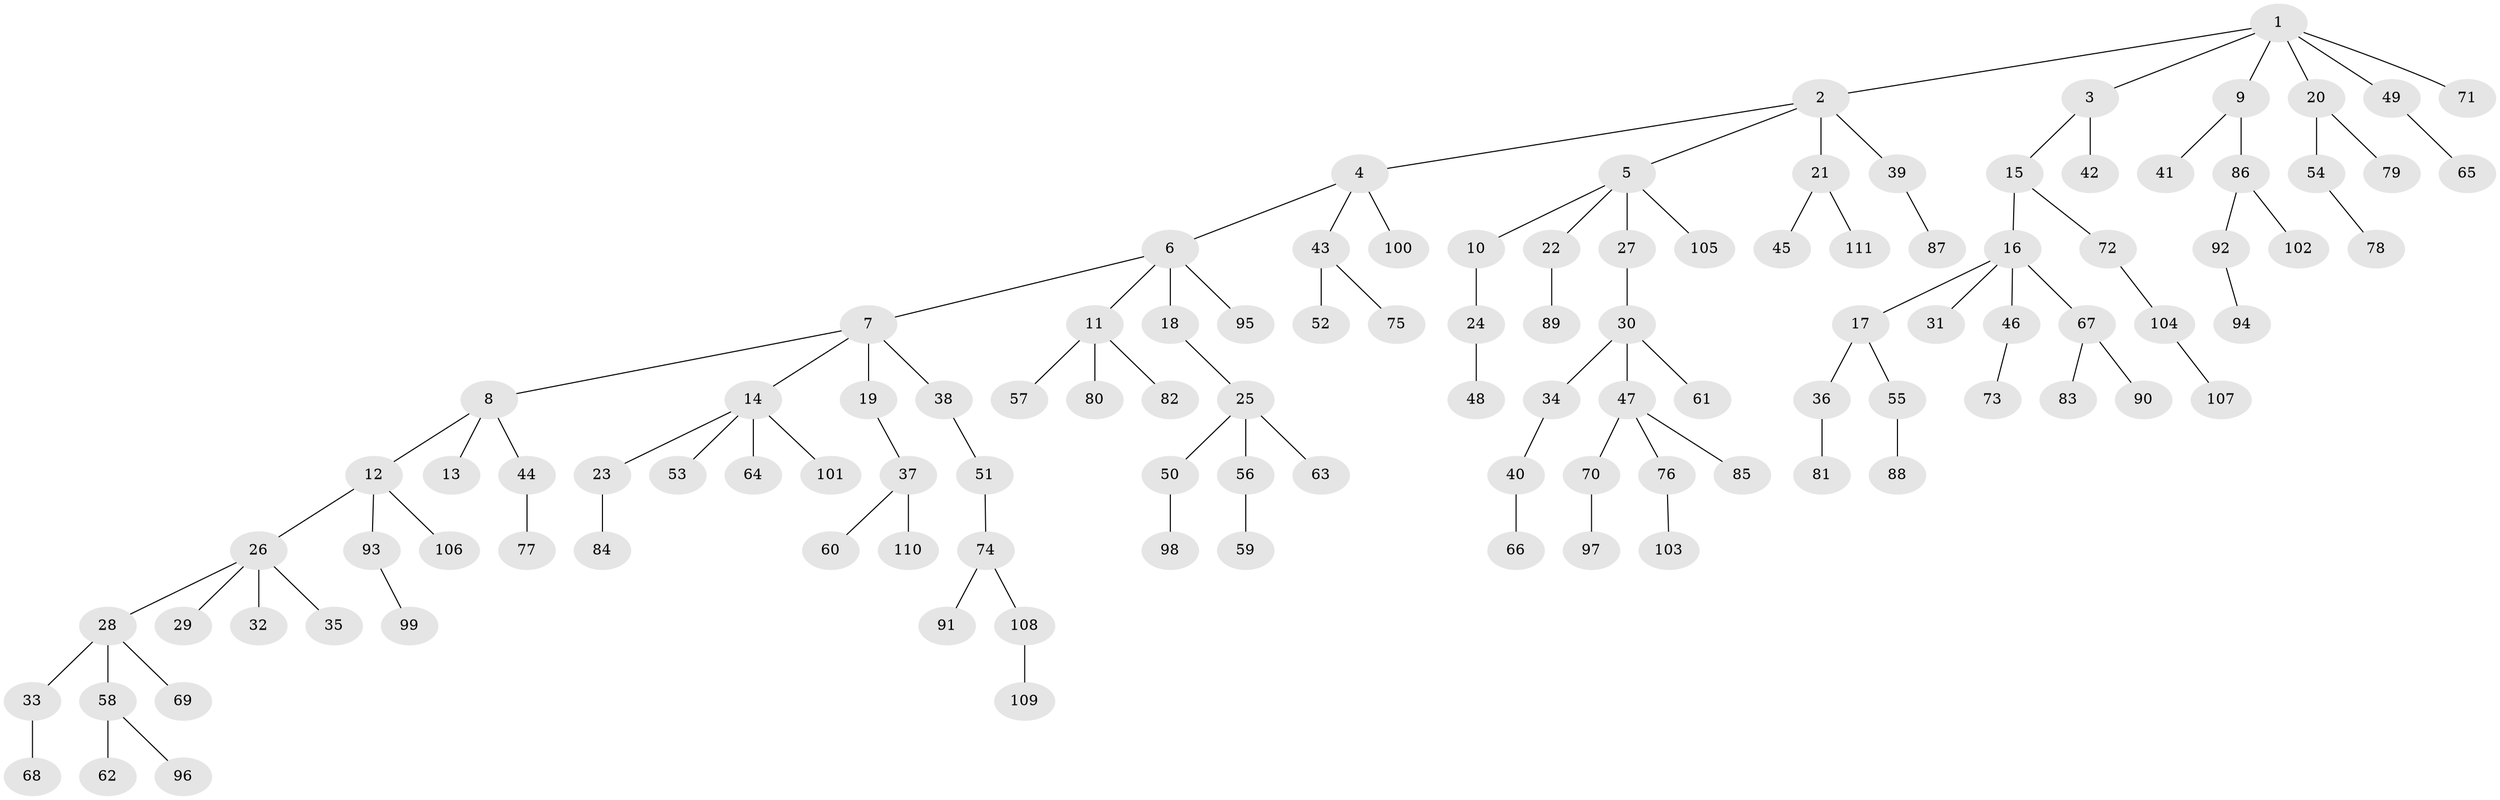 // coarse degree distribution, {9: 0.012987012987012988, 2: 0.22077922077922077, 3: 0.07792207792207792, 5: 0.025974025974025976, 7: 0.012987012987012988, 4: 0.1038961038961039, 1: 0.5454545454545454}
// Generated by graph-tools (version 1.1) at 2025/24/03/03/25 07:24:06]
// undirected, 111 vertices, 110 edges
graph export_dot {
graph [start="1"]
  node [color=gray90,style=filled];
  1;
  2;
  3;
  4;
  5;
  6;
  7;
  8;
  9;
  10;
  11;
  12;
  13;
  14;
  15;
  16;
  17;
  18;
  19;
  20;
  21;
  22;
  23;
  24;
  25;
  26;
  27;
  28;
  29;
  30;
  31;
  32;
  33;
  34;
  35;
  36;
  37;
  38;
  39;
  40;
  41;
  42;
  43;
  44;
  45;
  46;
  47;
  48;
  49;
  50;
  51;
  52;
  53;
  54;
  55;
  56;
  57;
  58;
  59;
  60;
  61;
  62;
  63;
  64;
  65;
  66;
  67;
  68;
  69;
  70;
  71;
  72;
  73;
  74;
  75;
  76;
  77;
  78;
  79;
  80;
  81;
  82;
  83;
  84;
  85;
  86;
  87;
  88;
  89;
  90;
  91;
  92;
  93;
  94;
  95;
  96;
  97;
  98;
  99;
  100;
  101;
  102;
  103;
  104;
  105;
  106;
  107;
  108;
  109;
  110;
  111;
  1 -- 2;
  1 -- 3;
  1 -- 9;
  1 -- 20;
  1 -- 49;
  1 -- 71;
  2 -- 4;
  2 -- 5;
  2 -- 21;
  2 -- 39;
  3 -- 15;
  3 -- 42;
  4 -- 6;
  4 -- 43;
  4 -- 100;
  5 -- 10;
  5 -- 22;
  5 -- 27;
  5 -- 105;
  6 -- 7;
  6 -- 11;
  6 -- 18;
  6 -- 95;
  7 -- 8;
  7 -- 14;
  7 -- 19;
  7 -- 38;
  8 -- 12;
  8 -- 13;
  8 -- 44;
  9 -- 41;
  9 -- 86;
  10 -- 24;
  11 -- 57;
  11 -- 80;
  11 -- 82;
  12 -- 26;
  12 -- 93;
  12 -- 106;
  14 -- 23;
  14 -- 53;
  14 -- 64;
  14 -- 101;
  15 -- 16;
  15 -- 72;
  16 -- 17;
  16 -- 31;
  16 -- 46;
  16 -- 67;
  17 -- 36;
  17 -- 55;
  18 -- 25;
  19 -- 37;
  20 -- 54;
  20 -- 79;
  21 -- 45;
  21 -- 111;
  22 -- 89;
  23 -- 84;
  24 -- 48;
  25 -- 50;
  25 -- 56;
  25 -- 63;
  26 -- 28;
  26 -- 29;
  26 -- 32;
  26 -- 35;
  27 -- 30;
  28 -- 33;
  28 -- 58;
  28 -- 69;
  30 -- 34;
  30 -- 47;
  30 -- 61;
  33 -- 68;
  34 -- 40;
  36 -- 81;
  37 -- 60;
  37 -- 110;
  38 -- 51;
  39 -- 87;
  40 -- 66;
  43 -- 52;
  43 -- 75;
  44 -- 77;
  46 -- 73;
  47 -- 70;
  47 -- 76;
  47 -- 85;
  49 -- 65;
  50 -- 98;
  51 -- 74;
  54 -- 78;
  55 -- 88;
  56 -- 59;
  58 -- 62;
  58 -- 96;
  67 -- 83;
  67 -- 90;
  70 -- 97;
  72 -- 104;
  74 -- 91;
  74 -- 108;
  76 -- 103;
  86 -- 92;
  86 -- 102;
  92 -- 94;
  93 -- 99;
  104 -- 107;
  108 -- 109;
}
